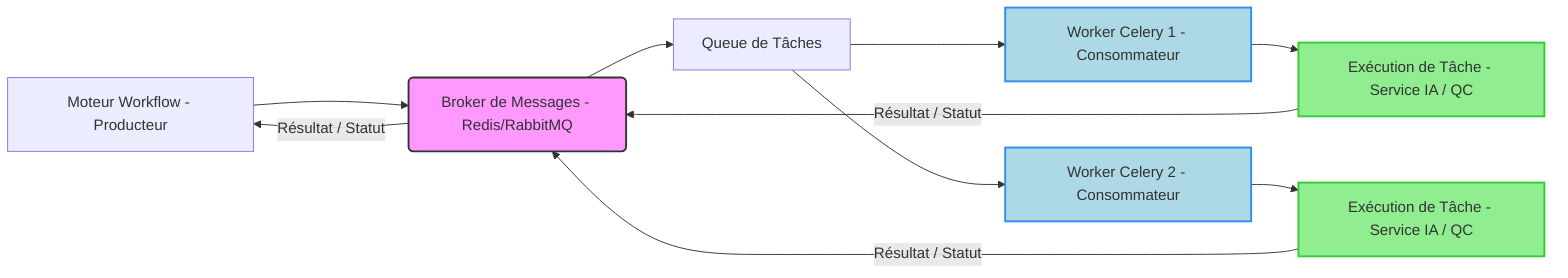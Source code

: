 graph LR
    A[Moteur Workflow - Producteur] --> B(Broker de Messages - Redis/RabbitMQ)
    B --> C[Queue de Tâches]
    C --> D[Worker Celery 1 - Consommateur]
    C --> E[Worker Celery 2 - Consommateur]
    D --> F[Exécution de Tâche - Service IA / QC]
    E --> G[Exécution de Tâche - Service IA / QC]
    F -- Résultat / Statut --> B
    G -- Résultat / Statut --> B
    B -- Résultat / Statut --> A

    %% Styles personnalisés
    classDef broker fill:#f9f,stroke:#333,stroke-width:2px
    classDef worker fill:#add8e6,stroke:#318ce7,stroke-width:2px
    classDef task fill:#90ee90,stroke:#32cd32,stroke-width:2px
    
    class B broker
    class D,E worker
    class F,G task